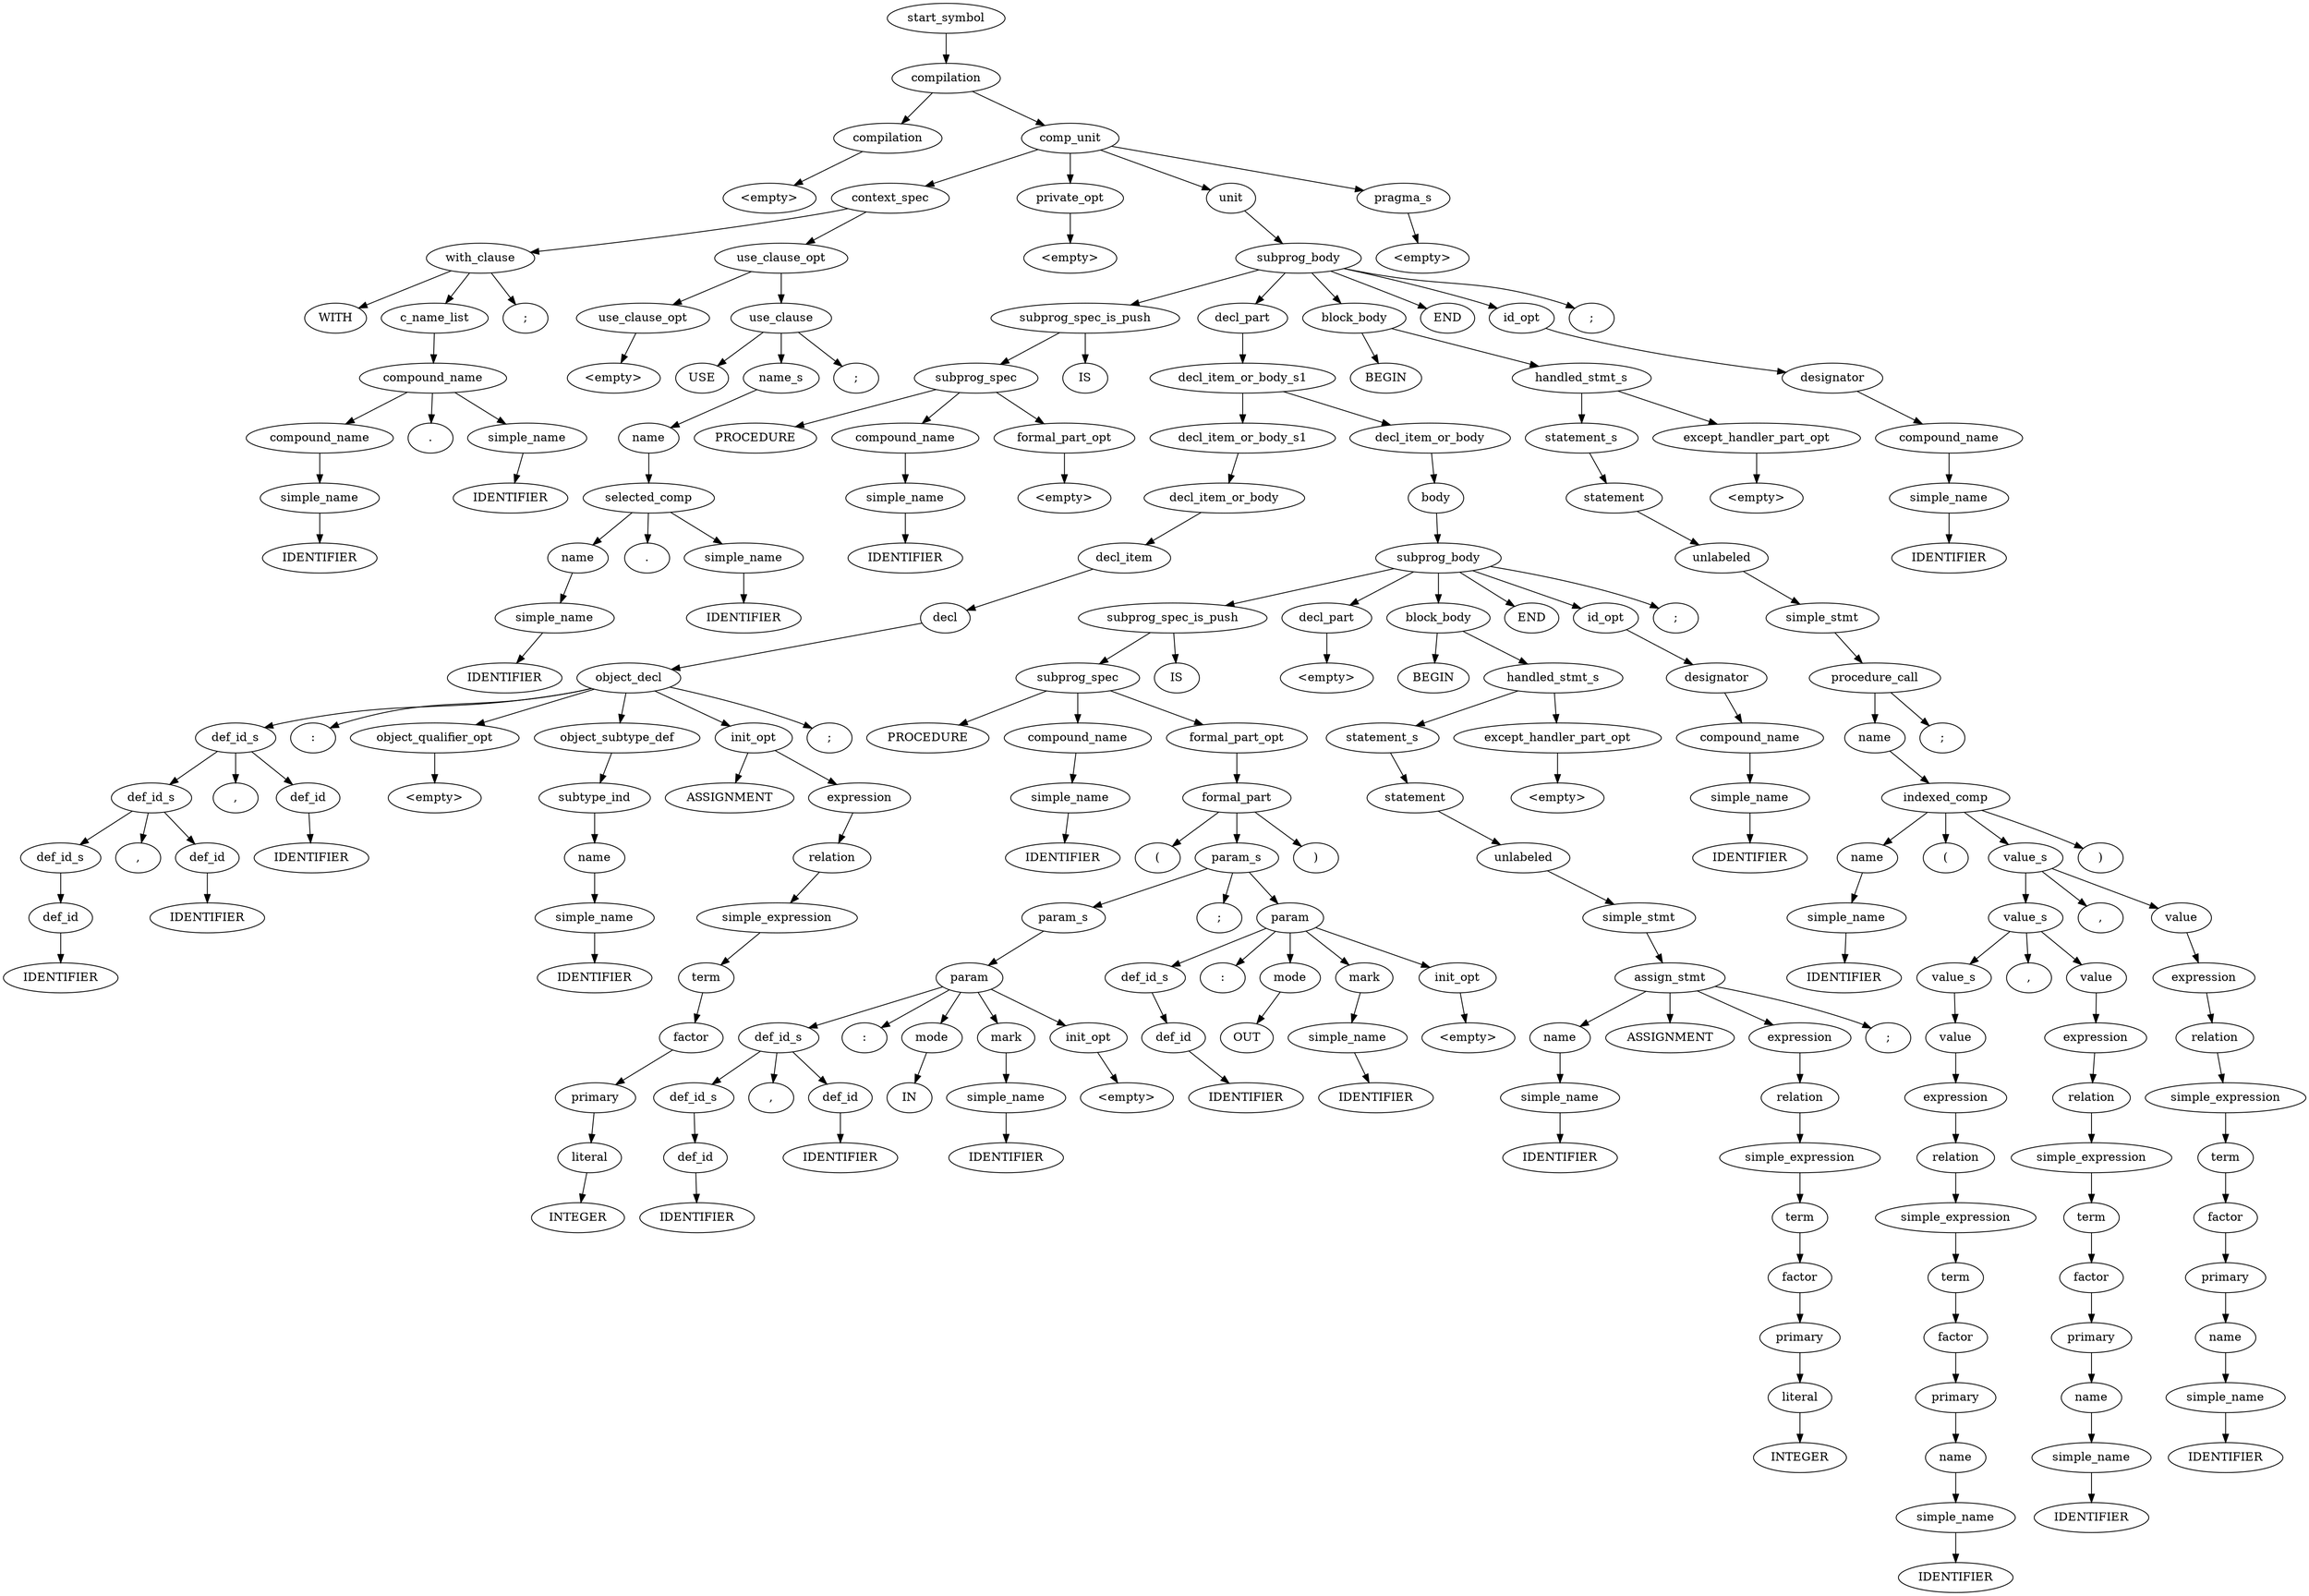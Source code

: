 digraph Parse_tree {
	start_symbol0[ label ="start_symbol"];
	compilation0[ label ="compilation"];
	start_symbol0->compilation0;
	compilation0[ label ="compilation"];
	compilation1[ label ="compilation"];
	compilation0->compilation1;
	comp_unit0[ label ="comp_unit"];
	compilation0->comp_unit0;
	comp_unit0[ label ="comp_unit"];
	context_spec0[ label ="context_spec"];
	comp_unit0->context_spec0;
	private_opt0[ label ="private_opt"];
	comp_unit0->private_opt0;
	unit0[ label ="unit"];
	comp_unit0->unit0;
	pragma_s0[ label ="pragma_s"];
	comp_unit0->pragma_s0;
	pragma_s0[ label ="pragma_s"];
	empty0[ label ="<empty>"];
	pragma_s0->empty0;
	unit0[ label ="unit"];
	subprog_body0[ label ="subprog_body"];
	unit0->subprog_body0;
	subprog_body0[ label ="subprog_body"];
	subprog_spec_is_push0[ label ="subprog_spec_is_push"];
	subprog_body0->subprog_spec_is_push0;
	decl_part0[ label ="decl_part"];
	subprog_body0->decl_part0;
	block_body0[ label ="block_body"];
	subprog_body0->block_body0;
	END0[ label ="END"];
	subprog_body0->END0;
	id_opt0[ label ="id_opt"];
	subprog_body0->id_opt0;
	semi_colon0[ label =";"];
	subprog_body0->semi_colon0;
	id_opt0[ label ="id_opt"];
	designator0[ label ="designator"];
	id_opt0->designator0;
	designator0[ label ="designator"];
	compound_name0[ label ="compound_name"];
	designator0->compound_name0;
	compound_name0[ label ="compound_name"];
	simple_name0[ label ="simple_name"];
	compound_name0->simple_name0;
	simple_name0[ label ="simple_name"];
	IDENTIFIER0[ label ="IDENTIFIER"];
	simple_name0->IDENTIFIER0;
	block_body0[ label ="block_body"];
	BEGIN0[ label ="BEGIN"];
	block_body0->BEGIN0;
	handled_stmt_s0[ label ="handled_stmt_s"];
	block_body0->handled_stmt_s0;
	handled_stmt_s0[ label ="handled_stmt_s"];
	statement_s0[ label ="statement_s"];
	handled_stmt_s0->statement_s0;
	except_handler_part_opt0[ label ="except_handler_part_opt"];
	handled_stmt_s0->except_handler_part_opt0;
	except_handler_part_opt0[ label ="except_handler_part_opt"];
	empty1[ label ="<empty>"];
	except_handler_part_opt0->empty1;
	statement_s0[ label ="statement_s"];
	statement0[ label ="statement"];
	statement_s0->statement0;
	statement0[ label ="statement"];
	unlabeled0[ label ="unlabeled"];
	statement0->unlabeled0;
	unlabeled0[ label ="unlabeled"];
	simple_stmt0[ label ="simple_stmt"];
	unlabeled0->simple_stmt0;
	simple_stmt0[ label ="simple_stmt"];
	procedure_call0[ label ="procedure_call"];
	simple_stmt0->procedure_call0;
	procedure_call0[ label ="procedure_call"];
	name0[ label ="name"];
	procedure_call0->name0;
	semi_colon1[ label =";"];
	procedure_call0->semi_colon1;
	name0[ label ="name"];
	indexed_comp0[ label ="indexed_comp"];
	name0->indexed_comp0;
	indexed_comp0[ label ="indexed_comp"];
	name1[ label ="name"];
	indexed_comp0->name1;
	open_bracket0[ label ="("];
	indexed_comp0->open_bracket0;
	value_s0[ label ="value_s"];
	indexed_comp0->value_s0;
	close_bracket0[ label =")"];
	indexed_comp0->close_bracket0;
	value_s0[ label ="value_s"];
	value_s1[ label ="value_s"];
	value_s0->value_s1;
	comma0[ label =","];
	value_s0->comma0;
	value0[ label ="value"];
	value_s0->value0;
	value0[ label ="value"];
	expression0[ label ="expression"];
	value0->expression0;
	expression0[ label ="expression"];
	relation0[ label ="relation"];
	expression0->relation0;
	relation0[ label ="relation"];
	simple_expression0[ label ="simple_expression"];
	relation0->simple_expression0;
	simple_expression0[ label ="simple_expression"];
	term0[ label ="term"];
	simple_expression0->term0;
	term0[ label ="term"];
	factor0[ label ="factor"];
	term0->factor0;
	factor0[ label ="factor"];
	primary0[ label ="primary"];
	factor0->primary0;
	primary0[ label ="primary"];
	name2[ label ="name"];
	primary0->name2;
	name2[ label ="name"];
	simple_name1[ label ="simple_name"];
	name2->simple_name1;
	simple_name1[ label ="simple_name"];
	IDENTIFIER1[ label ="IDENTIFIER"];
	simple_name1->IDENTIFIER1;
	value_s1[ label ="value_s"];
	value_s2[ label ="value_s"];
	value_s1->value_s2;
	comma1[ label =","];
	value_s1->comma1;
	value1[ label ="value"];
	value_s1->value1;
	value1[ label ="value"];
	expression1[ label ="expression"];
	value1->expression1;
	expression1[ label ="expression"];
	relation1[ label ="relation"];
	expression1->relation1;
	relation1[ label ="relation"];
	simple_expression1[ label ="simple_expression"];
	relation1->simple_expression1;
	simple_expression1[ label ="simple_expression"];
	term1[ label ="term"];
	simple_expression1->term1;
	term1[ label ="term"];
	factor1[ label ="factor"];
	term1->factor1;
	factor1[ label ="factor"];
	primary1[ label ="primary"];
	factor1->primary1;
	primary1[ label ="primary"];
	name3[ label ="name"];
	primary1->name3;
	name3[ label ="name"];
	simple_name2[ label ="simple_name"];
	name3->simple_name2;
	simple_name2[ label ="simple_name"];
	IDENTIFIER2[ label ="IDENTIFIER"];
	simple_name2->IDENTIFIER2;
	value_s2[ label ="value_s"];
	value2[ label ="value"];
	value_s2->value2;
	value2[ label ="value"];
	expression2[ label ="expression"];
	value2->expression2;
	expression2[ label ="expression"];
	relation2[ label ="relation"];
	expression2->relation2;
	relation2[ label ="relation"];
	simple_expression2[ label ="simple_expression"];
	relation2->simple_expression2;
	simple_expression2[ label ="simple_expression"];
	term2[ label ="term"];
	simple_expression2->term2;
	term2[ label ="term"];
	factor2[ label ="factor"];
	term2->factor2;
	factor2[ label ="factor"];
	primary2[ label ="primary"];
	factor2->primary2;
	primary2[ label ="primary"];
	name4[ label ="name"];
	primary2->name4;
	name4[ label ="name"];
	simple_name3[ label ="simple_name"];
	name4->simple_name3;
	simple_name3[ label ="simple_name"];
	IDENTIFIER3[ label ="IDENTIFIER"];
	simple_name3->IDENTIFIER3;
	name1[ label ="name"];
	simple_name4[ label ="simple_name"];
	name1->simple_name4;
	simple_name4[ label ="simple_name"];
	IDENTIFIER4[ label ="IDENTIFIER"];
	simple_name4->IDENTIFIER4;
	decl_part0[ label ="decl_part"];
	decl_item_or_body_s10[ label ="decl_item_or_body_s1"];
	decl_part0->decl_item_or_body_s10;
	decl_item_or_body_s10[ label ="decl_item_or_body_s1"];
	decl_item_or_body_s11[ label ="decl_item_or_body_s1"];
	decl_item_or_body_s10->decl_item_or_body_s11;
	decl_item_or_body0[ label ="decl_item_or_body"];
	decl_item_or_body_s10->decl_item_or_body0;
	decl_item_or_body0[ label ="decl_item_or_body"];
	body0[ label ="body"];
	decl_item_or_body0->body0;
	body0[ label ="body"];
	subprog_body1[ label ="subprog_body"];
	body0->subprog_body1;
	subprog_body1[ label ="subprog_body"];
	subprog_spec_is_push1[ label ="subprog_spec_is_push"];
	subprog_body1->subprog_spec_is_push1;
	decl_part1[ label ="decl_part"];
	subprog_body1->decl_part1;
	block_body1[ label ="block_body"];
	subprog_body1->block_body1;
	END1[ label ="END"];
	subprog_body1->END1;
	id_opt1[ label ="id_opt"];
	subprog_body1->id_opt1;
	semi_colon2[ label =";"];
	subprog_body1->semi_colon2;
	id_opt1[ label ="id_opt"];
	designator1[ label ="designator"];
	id_opt1->designator1;
	designator1[ label ="designator"];
	compound_name1[ label ="compound_name"];
	designator1->compound_name1;
	compound_name1[ label ="compound_name"];
	simple_name5[ label ="simple_name"];
	compound_name1->simple_name5;
	simple_name5[ label ="simple_name"];
	IDENTIFIER5[ label ="IDENTIFIER"];
	simple_name5->IDENTIFIER5;
	block_body1[ label ="block_body"];
	BEGIN1[ label ="BEGIN"];
	block_body1->BEGIN1;
	handled_stmt_s1[ label ="handled_stmt_s"];
	block_body1->handled_stmt_s1;
	handled_stmt_s1[ label ="handled_stmt_s"];
	statement_s1[ label ="statement_s"];
	handled_stmt_s1->statement_s1;
	except_handler_part_opt1[ label ="except_handler_part_opt"];
	handled_stmt_s1->except_handler_part_opt1;
	except_handler_part_opt1[ label ="except_handler_part_opt"];
	empty2[ label ="<empty>"];
	except_handler_part_opt1->empty2;
	statement_s1[ label ="statement_s"];
	statement1[ label ="statement"];
	statement_s1->statement1;
	statement1[ label ="statement"];
	unlabeled1[ label ="unlabeled"];
	statement1->unlabeled1;
	unlabeled1[ label ="unlabeled"];
	simple_stmt1[ label ="simple_stmt"];
	unlabeled1->simple_stmt1;
	simple_stmt1[ label ="simple_stmt"];
	assign_stmt0[ label ="assign_stmt"];
	simple_stmt1->assign_stmt0;
	assign_stmt0[ label ="assign_stmt"];
	name5[ label ="name"];
	assign_stmt0->name5;
	ASSIGNMENT0[ label ="ASSIGNMENT"];
	assign_stmt0->ASSIGNMENT0;
	expression3[ label ="expression"];
	assign_stmt0->expression3;
	semi_colon3[ label =";"];
	assign_stmt0->semi_colon3;
	expression3[ label ="expression"];
	relation3[ label ="relation"];
	expression3->relation3;
	relation3[ label ="relation"];
	simple_expression3[ label ="simple_expression"];
	relation3->simple_expression3;
	simple_expression3[ label ="simple_expression"];
	term3[ label ="term"];
	simple_expression3->term3;
	term3[ label ="term"];
	factor3[ label ="factor"];
	term3->factor3;
	factor3[ label ="factor"];
	primary3[ label ="primary"];
	factor3->primary3;
	primary3[ label ="primary"];
	literal0[ label ="literal"];
	primary3->literal0;
	literal0[ label ="literal"];
	INTEGER0[ label ="INTEGER"];
	literal0->INTEGER0;
	name5[ label ="name"];
	simple_name6[ label ="simple_name"];
	name5->simple_name6;
	simple_name6[ label ="simple_name"];
	IDENTIFIER6[ label ="IDENTIFIER"];
	simple_name6->IDENTIFIER6;
	decl_part1[ label ="decl_part"];
	empty3[ label ="<empty>"];
	decl_part1->empty3;
	subprog_spec_is_push1[ label ="subprog_spec_is_push"];
	subprog_spec0[ label ="subprog_spec"];
	subprog_spec_is_push1->subprog_spec0;
	IS0[ label ="IS"];
	subprog_spec_is_push1->IS0;
	subprog_spec0[ label ="subprog_spec"];
	PROCEDURE0[ label ="PROCEDURE"];
	subprog_spec0->PROCEDURE0;
	compound_name2[ label ="compound_name"];
	subprog_spec0->compound_name2;
	formal_part_opt0[ label ="formal_part_opt"];
	subprog_spec0->formal_part_opt0;
	formal_part_opt0[ label ="formal_part_opt"];
	formal_part0[ label ="formal_part"];
	formal_part_opt0->formal_part0;
	formal_part0[ label ="formal_part"];
	open_bracket1[ label ="("];
	formal_part0->open_bracket1;
	param_s0[ label ="param_s"];
	formal_part0->param_s0;
	close_bracket1[ label =")"];
	formal_part0->close_bracket1;
	param_s0[ label ="param_s"];
	param_s1[ label ="param_s"];
	param_s0->param_s1;
	semi_colon4[ label =";"];
	param_s0->semi_colon4;
	param0[ label ="param"];
	param_s0->param0;
	param0[ label ="param"];
	def_id_s0[ label ="def_id_s"];
	param0->def_id_s0;
	colon0[ label =":"];
	param0->colon0;
	mode0[ label ="mode"];
	param0->mode0;
	mark0[ label ="mark"];
	param0->mark0;
	init_opt0[ label ="init_opt"];
	param0->init_opt0;
	init_opt0[ label ="init_opt"];
	empty4[ label ="<empty>"];
	init_opt0->empty4;
	mark0[ label ="mark"];
	simple_name7[ label ="simple_name"];
	mark0->simple_name7;
	simple_name7[ label ="simple_name"];
	IDENTIFIER7[ label ="IDENTIFIER"];
	simple_name7->IDENTIFIER7;
	mode0[ label ="mode"];
	OUT0[ label ="OUT"];
	mode0->OUT0;
	def_id_s0[ label ="def_id_s"];
	def_id0[ label ="def_id"];
	def_id_s0->def_id0;
	def_id0[ label ="def_id"];
	IDENTIFIER8[ label ="IDENTIFIER"];
	def_id0->IDENTIFIER8;
	param_s1[ label ="param_s"];
	param1[ label ="param"];
	param_s1->param1;
	param1[ label ="param"];
	def_id_s1[ label ="def_id_s"];
	param1->def_id_s1;
	colon1[ label =":"];
	param1->colon1;
	mode1[ label ="mode"];
	param1->mode1;
	mark1[ label ="mark"];
	param1->mark1;
	init_opt1[ label ="init_opt"];
	param1->init_opt1;
	init_opt1[ label ="init_opt"];
	empty5[ label ="<empty>"];
	init_opt1->empty5;
	mark1[ label ="mark"];
	simple_name8[ label ="simple_name"];
	mark1->simple_name8;
	simple_name8[ label ="simple_name"];
	IDENTIFIER9[ label ="IDENTIFIER"];
	simple_name8->IDENTIFIER9;
	mode1[ label ="mode"];
	IN0[ label ="IN"];
	mode1->IN0;
	def_id_s1[ label ="def_id_s"];
	def_id_s2[ label ="def_id_s"];
	def_id_s1->def_id_s2;
	comma2[ label =","];
	def_id_s1->comma2;
	def_id1[ label ="def_id"];
	def_id_s1->def_id1;
	def_id1[ label ="def_id"];
	IDENTIFIER10[ label ="IDENTIFIER"];
	def_id1->IDENTIFIER10;
	def_id_s2[ label ="def_id_s"];
	def_id2[ label ="def_id"];
	def_id_s2->def_id2;
	def_id2[ label ="def_id"];
	IDENTIFIER11[ label ="IDENTIFIER"];
	def_id2->IDENTIFIER11;
	compound_name2[ label ="compound_name"];
	simple_name9[ label ="simple_name"];
	compound_name2->simple_name9;
	simple_name9[ label ="simple_name"];
	IDENTIFIER12[ label ="IDENTIFIER"];
	simple_name9->IDENTIFIER12;
	decl_item_or_body_s11[ label ="decl_item_or_body_s1"];
	decl_item_or_body1[ label ="decl_item_or_body"];
	decl_item_or_body_s11->decl_item_or_body1;
	decl_item_or_body1[ label ="decl_item_or_body"];
	decl_item0[ label ="decl_item"];
	decl_item_or_body1->decl_item0;
	decl_item0[ label ="decl_item"];
	decl0[ label ="decl"];
	decl_item0->decl0;
	decl0[ label ="decl"];
	object_decl0[ label ="object_decl"];
	decl0->object_decl0;
	object_decl0[ label ="object_decl"];
	def_id_s3[ label ="def_id_s"];
	object_decl0->def_id_s3;
	colon2[ label =":"];
	object_decl0->colon2;
	object_qualifier_opt0[ label ="object_qualifier_opt"];
	object_decl0->object_qualifier_opt0;
	object_subtype_def0[ label ="object_subtype_def"];
	object_decl0->object_subtype_def0;
	init_opt2[ label ="init_opt"];
	object_decl0->init_opt2;
	semi_colon5[ label =";"];
	object_decl0->semi_colon5;
	init_opt2[ label ="init_opt"];
	ASSIGNMENT1[ label ="ASSIGNMENT"];
	init_opt2->ASSIGNMENT1;
	expression4[ label ="expression"];
	init_opt2->expression4;
	expression4[ label ="expression"];
	relation4[ label ="relation"];
	expression4->relation4;
	relation4[ label ="relation"];
	simple_expression4[ label ="simple_expression"];
	relation4->simple_expression4;
	simple_expression4[ label ="simple_expression"];
	term4[ label ="term"];
	simple_expression4->term4;
	term4[ label ="term"];
	factor4[ label ="factor"];
	term4->factor4;
	factor4[ label ="factor"];
	primary4[ label ="primary"];
	factor4->primary4;
	primary4[ label ="primary"];
	literal1[ label ="literal"];
	primary4->literal1;
	literal1[ label ="literal"];
	INTEGER1[ label ="INTEGER"];
	literal1->INTEGER1;
	object_subtype_def0[ label ="object_subtype_def"];
	subtype_ind0[ label ="subtype_ind"];
	object_subtype_def0->subtype_ind0;
	subtype_ind0[ label ="subtype_ind"];
	name6[ label ="name"];
	subtype_ind0->name6;
	name6[ label ="name"];
	simple_name10[ label ="simple_name"];
	name6->simple_name10;
	simple_name10[ label ="simple_name"];
	IDENTIFIER13[ label ="IDENTIFIER"];
	simple_name10->IDENTIFIER13;
	object_qualifier_opt0[ label ="object_qualifier_opt"];
	empty6[ label ="<empty>"];
	object_qualifier_opt0->empty6;
	def_id_s3[ label ="def_id_s"];
	def_id_s4[ label ="def_id_s"];
	def_id_s3->def_id_s4;
	comma3[ label =","];
	def_id_s3->comma3;
	def_id3[ label ="def_id"];
	def_id_s3->def_id3;
	def_id3[ label ="def_id"];
	IDENTIFIER14[ label ="IDENTIFIER"];
	def_id3->IDENTIFIER14;
	def_id_s4[ label ="def_id_s"];
	def_id_s5[ label ="def_id_s"];
	def_id_s4->def_id_s5;
	comma4[ label =","];
	def_id_s4->comma4;
	def_id4[ label ="def_id"];
	def_id_s4->def_id4;
	def_id4[ label ="def_id"];
	IDENTIFIER15[ label ="IDENTIFIER"];
	def_id4->IDENTIFIER15;
	def_id_s5[ label ="def_id_s"];
	def_id5[ label ="def_id"];
	def_id_s5->def_id5;
	def_id5[ label ="def_id"];
	IDENTIFIER16[ label ="IDENTIFIER"];
	def_id5->IDENTIFIER16;
	subprog_spec_is_push0[ label ="subprog_spec_is_push"];
	subprog_spec1[ label ="subprog_spec"];
	subprog_spec_is_push0->subprog_spec1;
	IS1[ label ="IS"];
	subprog_spec_is_push0->IS1;
	subprog_spec1[ label ="subprog_spec"];
	PROCEDURE1[ label ="PROCEDURE"];
	subprog_spec1->PROCEDURE1;
	compound_name3[ label ="compound_name"];
	subprog_spec1->compound_name3;
	formal_part_opt1[ label ="formal_part_opt"];
	subprog_spec1->formal_part_opt1;
	formal_part_opt1[ label ="formal_part_opt"];
	empty7[ label ="<empty>"];
	formal_part_opt1->empty7;
	compound_name3[ label ="compound_name"];
	simple_name11[ label ="simple_name"];
	compound_name3->simple_name11;
	simple_name11[ label ="simple_name"];
	IDENTIFIER17[ label ="IDENTIFIER"];
	simple_name11->IDENTIFIER17;
	private_opt0[ label ="private_opt"];
	empty8[ label ="<empty>"];
	private_opt0->empty8;
	context_spec0[ label ="context_spec"];
	with_clause0[ label ="with_clause"];
	context_spec0->with_clause0;
	use_clause_opt0[ label ="use_clause_opt"];
	context_spec0->use_clause_opt0;
	use_clause_opt0[ label ="use_clause_opt"];
	use_clause_opt1[ label ="use_clause_opt"];
	use_clause_opt0->use_clause_opt1;
	use_clause0[ label ="use_clause"];
	use_clause_opt0->use_clause0;
	use_clause0[ label ="use_clause"];
	USE0[ label ="USE"];
	use_clause0->USE0;
	name_s0[ label ="name_s"];
	use_clause0->name_s0;
	semi_colon6[ label =";"];
	use_clause0->semi_colon6;
	name_s0[ label ="name_s"];
	name7[ label ="name"];
	name_s0->name7;
	name7[ label ="name"];
	selected_comp0[ label ="selected_comp"];
	name7->selected_comp0;
	selected_comp0[ label ="selected_comp"];
	name8[ label ="name"];
	selected_comp0->name8;
	dot0[ label ="."];
	selected_comp0->dot0;
	simple_name12[ label ="simple_name"];
	selected_comp0->simple_name12;
	simple_name12[ label ="simple_name"];
	IDENTIFIER18[ label ="IDENTIFIER"];
	simple_name12->IDENTIFIER18;
	name8[ label ="name"];
	simple_name13[ label ="simple_name"];
	name8->simple_name13;
	simple_name13[ label ="simple_name"];
	IDENTIFIER19[ label ="IDENTIFIER"];
	simple_name13->IDENTIFIER19;
	use_clause_opt1[ label ="use_clause_opt"];
	empty9[ label ="<empty>"];
	use_clause_opt1->empty9;
	with_clause0[ label ="with_clause"];
	WITH0[ label ="WITH"];
	with_clause0->WITH0;
	c_name_list0[ label ="c_name_list"];
	with_clause0->c_name_list0;
	semi_colon7[ label =";"];
	with_clause0->semi_colon7;
	c_name_list0[ label ="c_name_list"];
	compound_name4[ label ="compound_name"];
	c_name_list0->compound_name4;
	compound_name4[ label ="compound_name"];
	compound_name5[ label ="compound_name"];
	compound_name4->compound_name5;
	dot1[ label ="."];
	compound_name4->dot1;
	simple_name14[ label ="simple_name"];
	compound_name4->simple_name14;
	simple_name14[ label ="simple_name"];
	IDENTIFIER20[ label ="IDENTIFIER"];
	simple_name14->IDENTIFIER20;
	compound_name5[ label ="compound_name"];
	simple_name15[ label ="simple_name"];
	compound_name5->simple_name15;
	simple_name15[ label ="simple_name"];
	IDENTIFIER21[ label ="IDENTIFIER"];
	simple_name15->IDENTIFIER21;
	compilation1[ label ="compilation"];
	empty10[ label ="<empty>"];
	compilation1->empty10;
}
